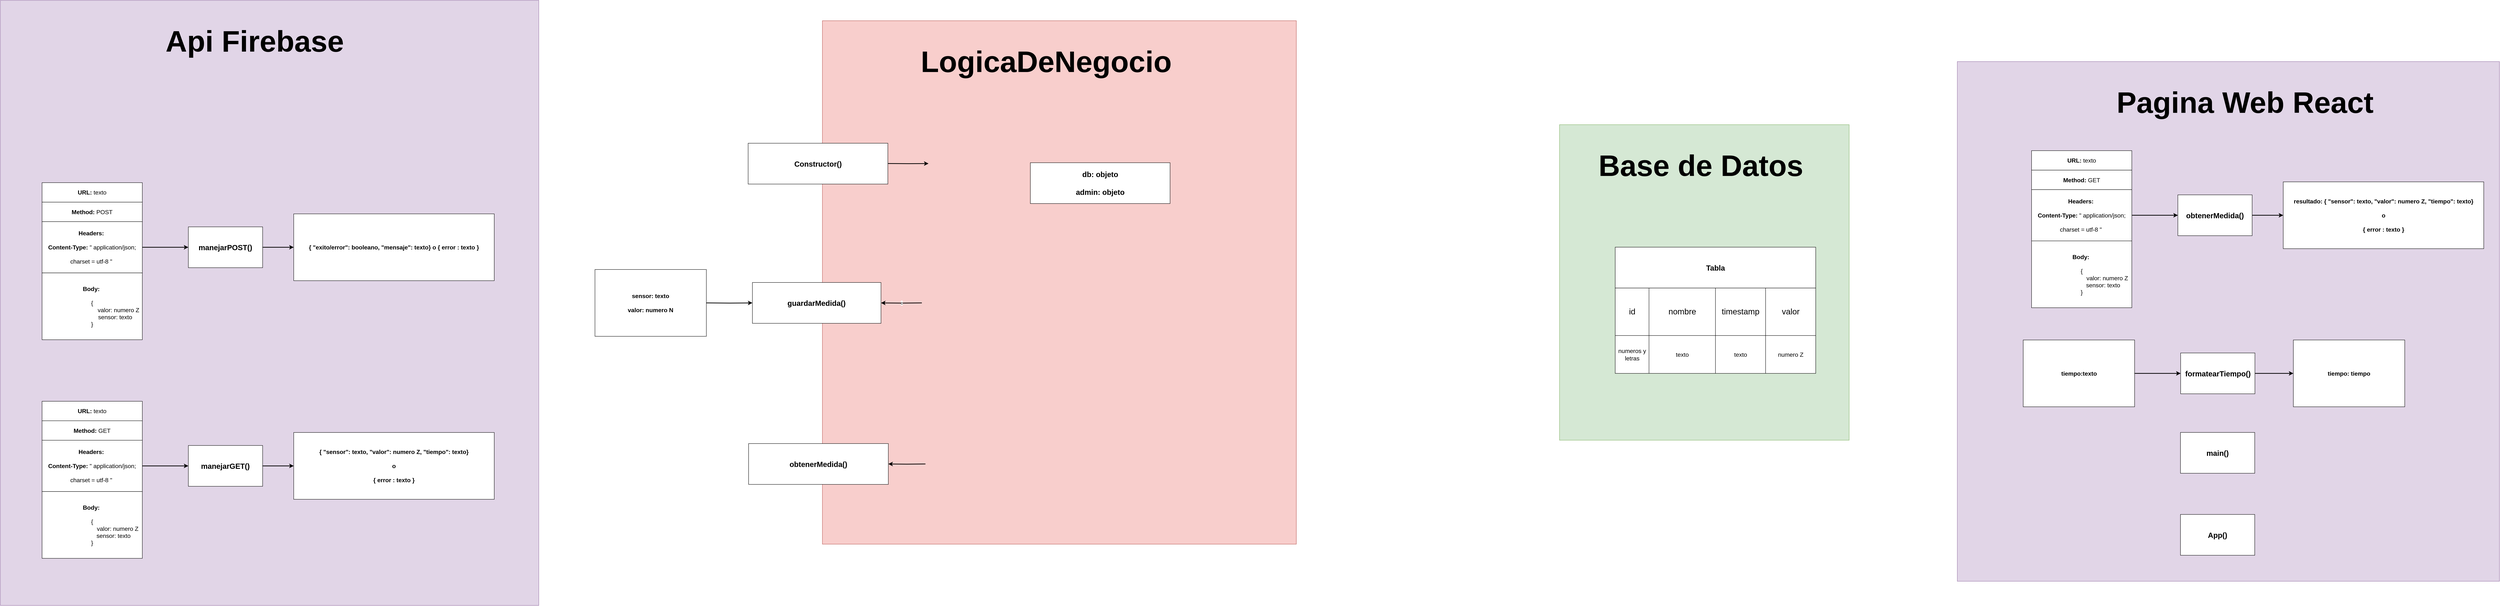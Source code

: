 <mxfile version="28.2.5">
  <diagram name="Página-1" id="UIvxkkAT84L5IX5VxRQ0">
    <mxGraphModel dx="10420" dy="6260" grid="1" gridSize="10" guides="1" tooltips="1" connect="1" arrows="1" fold="1" page="1" pageScale="1" pageWidth="827" pageHeight="1169" math="0" shadow="0">
      <root>
        <mxCell id="0" />
        <mxCell id="1" parent="0" />
        <mxCell id="bLRt8q2Lo7k1l_k3JrD6-1" value="" style="rounded=0;whiteSpace=wrap;html=1;fillColor=#e1d5e7;strokeColor=#9673a6;" vertex="1" parent="1">
          <mxGeometry x="150" y="60" width="1450" height="1630" as="geometry" />
        </mxCell>
        <mxCell id="bLRt8q2Lo7k1l_k3JrD6-2" value="Api Firebase" style="text;html=1;align=center;verticalAlign=middle;whiteSpace=wrap;rounded=0;fontSize=80;fontStyle=1;fontColor=default;labelBackgroundColor=none;" vertex="1" parent="1">
          <mxGeometry x="161.25" y="60" width="1347.5" height="220" as="geometry" />
        </mxCell>
        <mxCell id="bLRt8q2Lo7k1l_k3JrD6-3" style="edgeStyle=orthogonalEdgeStyle;rounded=0;orthogonalLoop=1;jettySize=auto;html=1;strokeWidth=2;exitX=1;exitY=0.5;exitDx=0;exitDy=0;" edge="1" parent="1" source="bLRt8q2Lo7k1l_k3JrD6-8" target="bLRt8q2Lo7k1l_k3JrD6-5">
          <mxGeometry relative="1" as="geometry" />
        </mxCell>
        <mxCell id="bLRt8q2Lo7k1l_k3JrD6-4" style="edgeStyle=orthogonalEdgeStyle;shape=connector;rounded=0;orthogonalLoop=1;jettySize=auto;html=1;entryX=0;entryY=0.5;entryDx=0;entryDy=0;strokeColor=default;strokeWidth=2;align=center;verticalAlign=middle;fontFamily=Helvetica;fontSize=11;fontColor=default;labelBackgroundColor=default;endArrow=classic;" edge="1" parent="1" source="bLRt8q2Lo7k1l_k3JrD6-5" target="bLRt8q2Lo7k1l_k3JrD6-10">
          <mxGeometry relative="1" as="geometry" />
        </mxCell>
        <mxCell id="bLRt8q2Lo7k1l_k3JrD6-5" value="manejarPOST()" style="rounded=0;whiteSpace=wrap;html=1;fontSize=20;fontStyle=1" vertex="1" parent="1">
          <mxGeometry x="656.25" y="670.14" width="200" height="110" as="geometry" />
        </mxCell>
        <mxCell id="bLRt8q2Lo7k1l_k3JrD6-6" value="&lt;div style=&quot;line-height: 19px; white-space: pre;&quot;&gt;&lt;b&gt;URL: &lt;/b&gt;texto&lt;/div&gt;" style="rounded=0;whiteSpace=wrap;html=1;fontSize=16;fontColor=default;fontFamily=Helvetica;" vertex="1" parent="1">
          <mxGeometry x="262.25" y="551.07" width="270" height="52.5" as="geometry" />
        </mxCell>
        <mxCell id="bLRt8q2Lo7k1l_k3JrD6-7" value="&lt;div style=&quot;line-height: 19px; white-space: pre;&quot;&gt;&lt;b&gt;Method: &lt;/b&gt;POST&lt;/div&gt;" style="rounded=0;whiteSpace=wrap;html=1;fontSize=16;fontColor=default;fontFamily=Helvetica;" vertex="1" parent="1">
          <mxGeometry x="262.25" y="603.57" width="270" height="52.5" as="geometry" />
        </mxCell>
        <mxCell id="bLRt8q2Lo7k1l_k3JrD6-8" value="&lt;div style=&quot;line-height: 19px; white-space: pre;&quot;&gt;&lt;b&gt;Headers: &lt;/b&gt;&lt;/div&gt;&lt;div style=&quot;line-height: 19px; white-space: pre;&quot;&gt;&lt;b&gt;&lt;br&gt;&lt;/b&gt;&lt;/div&gt;&lt;div style=&quot;line-height: 19px; white-space: pre;&quot;&gt;&lt;b&gt;Content-Type: &lt;/b&gt;&quot; application/json;&lt;/div&gt;&lt;div style=&quot;line-height: 19px; white-space: pre;&quot;&gt;&lt;br&gt;&lt;/div&gt;&lt;div style=&quot;line-height: 19px; white-space: pre;&quot;&gt;charset = utf-8 &quot; &lt;/div&gt;" style="rounded=0;whiteSpace=wrap;html=1;fontSize=16;fontColor=default;fontFamily=Helvetica;" vertex="1" parent="1">
          <mxGeometry x="262.25" y="656.07" width="270" height="138.13" as="geometry" />
        </mxCell>
        <mxCell id="bLRt8q2Lo7k1l_k3JrD6-9" value="&lt;div style=&quot;line-height: 19px; white-space: pre;&quot;&gt;&lt;span&gt;&lt;b style=&quot;&quot;&gt;Body: &lt;/b&gt;&lt;/span&gt;&lt;/div&gt;&lt;div style=&quot;line-height: 19px; white-space: pre;&quot;&gt;&lt;span&gt;&lt;b style=&quot;&quot;&gt;&lt;br&gt;&lt;/b&gt;&lt;/span&gt;&lt;/div&gt;&lt;div style=&quot;line-height: 19px; white-space: pre;&quot;&gt;&lt;span&gt;{&lt;/span&gt;&lt;/div&gt;&lt;div style=&quot;line-height: 19px; white-space: pre;&quot;&gt;&lt;span&gt;&lt;span style=&quot;white-space: pre;&quot;&gt;&#x9;&lt;span style=&quot;white-space: pre;&quot;&gt;&#x9;&lt;span style=&quot;white-space: pre;&quot;&gt;&#x9;&lt;/span&gt;        &lt;/span&gt;v&lt;/span&gt;alor: numero Z&lt;br&gt;&lt;/span&gt;&lt;/div&gt;&lt;div style=&quot;line-height: 19px; white-space: pre;&quot;&gt;&lt;span&gt;&lt;span style=&quot;white-space: pre;&quot;&gt;&#x9;&lt;/span&gt;&lt;span style=&quot;white-space: pre;&quot;&gt;&#x9;&lt;/span&gt;&lt;span style=&quot;white-space: pre;&quot;&gt;&#x9;&lt;/span&gt;    sensor: texto&lt;/span&gt;&lt;/div&gt;&lt;div style=&quot;line-height: 19px; white-space: pre;&quot;&gt;&lt;span style=&quot;background-color: transparent; color: light-dark(rgb(0, 0, 0), rgb(255, 255, 255));&quot;&gt;}&lt;/span&gt;&lt;/div&gt;" style="rounded=0;whiteSpace=wrap;html=1;fontSize=16;fontColor=default;fontFamily=Helvetica;align=center;" vertex="1" parent="1">
          <mxGeometry x="262.25" y="794.2" width="270" height="180" as="geometry" />
        </mxCell>
        <mxCell id="bLRt8q2Lo7k1l_k3JrD6-10" value="&lt;div style=&quot;line-height: 19px; white-space: pre;&quot;&gt;&lt;b&gt;{ &quot;exito/error&quot;: booleano, &quot;mensaje&quot;: texto} o &lt;/b&gt;&lt;b style=&quot;background-color: transparent; color: light-dark(rgb(0, 0, 0), rgb(255, 255, 255));&quot;&gt;{ error : texto }&lt;/b&gt;&lt;/div&gt;" style="rounded=0;whiteSpace=wrap;html=1;fontSize=16;fontColor=default;fontFamily=Helvetica;align=center;" vertex="1" parent="1">
          <mxGeometry x="940" y="635.14" width="540" height="180" as="geometry" />
        </mxCell>
        <mxCell id="bLRt8q2Lo7k1l_k3JrD6-11" style="edgeStyle=orthogonalEdgeStyle;rounded=0;orthogonalLoop=1;jettySize=auto;html=1;strokeWidth=2;exitX=1;exitY=0.5;exitDx=0;exitDy=0;" edge="1" parent="1" source="bLRt8q2Lo7k1l_k3JrD6-16" target="bLRt8q2Lo7k1l_k3JrD6-13">
          <mxGeometry relative="1" as="geometry" />
        </mxCell>
        <mxCell id="bLRt8q2Lo7k1l_k3JrD6-12" style="edgeStyle=orthogonalEdgeStyle;shape=connector;rounded=0;orthogonalLoop=1;jettySize=auto;html=1;entryX=0;entryY=0.5;entryDx=0;entryDy=0;strokeColor=default;strokeWidth=2;align=center;verticalAlign=middle;fontFamily=Helvetica;fontSize=11;fontColor=default;labelBackgroundColor=default;endArrow=classic;" edge="1" parent="1" source="bLRt8q2Lo7k1l_k3JrD6-13" target="bLRt8q2Lo7k1l_k3JrD6-18">
          <mxGeometry relative="1" as="geometry" />
        </mxCell>
        <mxCell id="bLRt8q2Lo7k1l_k3JrD6-13" value="manejarGET()" style="rounded=0;whiteSpace=wrap;html=1;fontSize=20;fontStyle=1" vertex="1" parent="1">
          <mxGeometry x="656.25" y="1259.07" width="200" height="110" as="geometry" />
        </mxCell>
        <mxCell id="bLRt8q2Lo7k1l_k3JrD6-14" value="&lt;div style=&quot;line-height: 19px; white-space: pre;&quot;&gt;&lt;b&gt;URL: &lt;/b&gt;texto&lt;/div&gt;" style="rounded=0;whiteSpace=wrap;html=1;fontSize=16;fontColor=default;fontFamily=Helvetica;" vertex="1" parent="1">
          <mxGeometry x="262.25" y="1140" width="270" height="52.5" as="geometry" />
        </mxCell>
        <mxCell id="bLRt8q2Lo7k1l_k3JrD6-15" value="&lt;div style=&quot;line-height: 19px; white-space: pre;&quot;&gt;&lt;b&gt;Method: &lt;/b&gt;GET&lt;/div&gt;" style="rounded=0;whiteSpace=wrap;html=1;fontSize=16;fontColor=default;fontFamily=Helvetica;" vertex="1" parent="1">
          <mxGeometry x="262.25" y="1192.5" width="270" height="52.5" as="geometry" />
        </mxCell>
        <mxCell id="bLRt8q2Lo7k1l_k3JrD6-16" value="&lt;div style=&quot;line-height: 19px; white-space: pre;&quot;&gt;&lt;b&gt;Headers: &lt;/b&gt;&lt;/div&gt;&lt;div style=&quot;line-height: 19px; white-space: pre;&quot;&gt;&lt;b&gt;&lt;br&gt;&lt;/b&gt;&lt;/div&gt;&lt;div style=&quot;line-height: 19px; white-space: pre;&quot;&gt;&lt;b&gt;Content-Type: &lt;/b&gt;&quot; application/json;&lt;/div&gt;&lt;div style=&quot;line-height: 19px; white-space: pre;&quot;&gt;&lt;br&gt;&lt;/div&gt;&lt;div style=&quot;line-height: 19px; white-space: pre;&quot;&gt;charset = utf-8 &quot; &lt;/div&gt;" style="rounded=0;whiteSpace=wrap;html=1;fontSize=16;fontColor=default;fontFamily=Helvetica;" vertex="1" parent="1">
          <mxGeometry x="262.25" y="1245" width="270" height="138.13" as="geometry" />
        </mxCell>
        <mxCell id="bLRt8q2Lo7k1l_k3JrD6-17" value="&lt;div style=&quot;line-height: 19px; white-space: pre;&quot;&gt;&lt;span&gt;&lt;b style=&quot;&quot;&gt;Body: &lt;/b&gt;&lt;/span&gt;&lt;/div&gt;&lt;div style=&quot;line-height: 19px; white-space: pre;&quot;&gt;&lt;span&gt;&lt;b style=&quot;&quot;&gt;&lt;br&gt;&lt;/b&gt;&lt;/span&gt;&lt;/div&gt;&lt;div style=&quot;line-height: 19px; white-space: pre;&quot;&gt;&lt;div style=&quot;line-height: 19px;&quot;&gt;{&lt;/div&gt;&lt;div style=&quot;line-height: 19px;&quot;&gt;&#x9;&#x9;&#x9;       valor: numero Z&lt;br&gt;&lt;/div&gt;&lt;div style=&quot;line-height: 19px;&quot;&gt;&#x9;&#x9;&#x9;  sensor: texto&lt;/div&gt;&lt;div style=&quot;line-height: 19px;&quot;&gt;&lt;span style=&quot;background-color: transparent; color: light-dark(rgb(0, 0, 0), rgb(255, 255, 255));&quot;&gt;}&lt;/span&gt;&lt;/div&gt;&lt;/div&gt;" style="rounded=0;whiteSpace=wrap;html=1;fontSize=16;fontColor=default;fontFamily=Helvetica;align=center;" vertex="1" parent="1">
          <mxGeometry x="262.25" y="1383.13" width="270" height="180" as="geometry" />
        </mxCell>
        <mxCell id="bLRt8q2Lo7k1l_k3JrD6-18" value="&lt;div style=&quot;line-height: 19px; white-space: pre;&quot;&gt;&lt;b&gt;{ &quot;sensor&quot;: texto, &quot;valor&quot;: numero Z, &quot;tiempo&quot;: texto}&lt;/b&gt;&lt;/div&gt;&lt;div style=&quot;line-height: 19px; white-space: pre;&quot;&gt;&lt;b&gt;&lt;br&gt;&lt;/b&gt;&lt;/div&gt;&lt;div style=&quot;line-height: 19px; white-space: pre;&quot;&gt;&lt;b&gt;o&lt;/b&gt;&lt;/div&gt;&lt;div style=&quot;line-height: 19px; white-space: pre;&quot;&gt;&lt;b&gt;&lt;br&gt;&lt;/b&gt;&lt;/div&gt;&lt;div style=&quot;line-height: 19px; white-space: pre;&quot;&gt;&lt;b&gt;{ error : texto }&lt;/b&gt;&lt;/div&gt;" style="rounded=0;whiteSpace=wrap;html=1;fontSize=16;fontColor=default;fontFamily=Helvetica;align=center;" vertex="1" parent="1">
          <mxGeometry x="940" y="1224.07" width="540" height="180" as="geometry" />
        </mxCell>
        <mxCell id="bLRt8q2Lo7k1l_k3JrD6-19" value="" style="rounded=0;whiteSpace=wrap;html=1;fillColor=#f8cecc;strokeColor=#b85450;" vertex="1" parent="1">
          <mxGeometry x="2363.75" y="114.86" width="1276.25" height="1410" as="geometry" />
        </mxCell>
        <mxCell id="bLRt8q2Lo7k1l_k3JrD6-20" value="LogicaDeNegocio" style="text;html=1;align=center;verticalAlign=middle;whiteSpace=wrap;rounded=0;fontSize=80;fontStyle=1;fontColor=default;labelBackgroundColor=none;fontFamily=Helvetica;" vertex="1" parent="1">
          <mxGeometry x="2246.25" y="114.86" width="1441.25" height="220" as="geometry" />
        </mxCell>
        <mxCell id="bLRt8q2Lo7k1l_k3JrD6-21" style="edgeStyle=orthogonalEdgeStyle;rounded=0;orthogonalLoop=1;jettySize=auto;html=1;strokeWidth=2;exitX=1;exitY=0.5;exitDx=0;exitDy=0;" edge="1" parent="1" target="bLRt8q2Lo7k1l_k3JrD6-23">
          <mxGeometry relative="1" as="geometry">
            <mxPoint x="2051.25" y="874.995" as="sourcePoint" />
          </mxGeometry>
        </mxCell>
        <mxCell id="bLRt8q2Lo7k1l_k3JrD6-22" value="c" style="edgeStyle=orthogonalEdgeStyle;shape=connector;rounded=0;orthogonalLoop=1;jettySize=auto;html=1;strokeColor=default;strokeWidth=2;align=center;verticalAlign=middle;fontFamily=Helvetica;fontSize=11;fontColor=default;labelBackgroundColor=default;endArrow=classic;" edge="1" parent="1" target="bLRt8q2Lo7k1l_k3JrD6-23">
          <mxGeometry relative="1" as="geometry">
            <mxPoint x="2631.5" y="875.0" as="sourcePoint" />
          </mxGeometry>
        </mxCell>
        <mxCell id="bLRt8q2Lo7k1l_k3JrD6-23" value="guardarMedida()" style="rounded=0;whiteSpace=wrap;html=1;fontSize=20;fontStyle=1" vertex="1" parent="1">
          <mxGeometry x="2175.25" y="820" width="346.25" height="110" as="geometry" />
        </mxCell>
        <mxCell id="bLRt8q2Lo7k1l_k3JrD6-24" value="&lt;div style=&quot;line-height: 19px; white-space: pre;&quot;&gt;&lt;b&gt;sensor: texto&lt;/b&gt;&lt;/div&gt;&lt;div style=&quot;line-height: 19px; white-space: pre;&quot;&gt;&lt;b&gt;&lt;br&gt;&lt;/b&gt;&lt;/div&gt;&lt;div style=&quot;line-height: 19px; white-space: pre;&quot;&gt;&lt;b&gt;valor: numero N&lt;/b&gt;&lt;/div&gt;" style="rounded=0;whiteSpace=wrap;html=1;fontSize=16;fontColor=default;fontFamily=Helvetica;align=center;" vertex="1" parent="1">
          <mxGeometry x="1751.25" y="785" width="300" height="180" as="geometry" />
        </mxCell>
        <mxCell id="bLRt8q2Lo7k1l_k3JrD6-25" style="edgeStyle=orthogonalEdgeStyle;shape=connector;rounded=0;orthogonalLoop=1;jettySize=auto;html=1;strokeColor=default;strokeWidth=2;align=center;verticalAlign=middle;fontFamily=Helvetica;fontSize=11;fontColor=default;labelBackgroundColor=default;endArrow=classic;" edge="1" parent="1" target="bLRt8q2Lo7k1l_k3JrD6-26">
          <mxGeometry relative="1" as="geometry">
            <mxPoint x="2641.25" y="1308.93" as="sourcePoint" />
          </mxGeometry>
        </mxCell>
        <mxCell id="bLRt8q2Lo7k1l_k3JrD6-26" value="obtenerMedida()" style="rounded=0;whiteSpace=wrap;html=1;fontSize=20;fontStyle=1" vertex="1" parent="1">
          <mxGeometry x="2165" y="1253.93" width="376.25" height="110" as="geometry" />
        </mxCell>
        <mxCell id="bLRt8q2Lo7k1l_k3JrD6-27" value="" style="rounded=0;whiteSpace=wrap;html=1;fillColor=#d5e8d4;strokeColor=#82b366;" vertex="1" parent="1">
          <mxGeometry x="4348.75" y="394.86" width="780" height="850" as="geometry" />
        </mxCell>
        <mxCell id="bLRt8q2Lo7k1l_k3JrD6-28" value="" style="shape=table;startSize=0;container=1;collapsible=0;childLayout=tableLayout;fontFamily=Helvetica;fontSize=11;fontColor=default;labelBackgroundColor=default;" vertex="1" parent="1">
          <mxGeometry x="4498.75" y="834.86" width="540" height="230" as="geometry" />
        </mxCell>
        <mxCell id="bLRt8q2Lo7k1l_k3JrD6-29" value="" style="shape=tableRow;horizontal=0;startSize=0;swimlaneHead=0;swimlaneBody=0;strokeColor=inherit;top=0;left=0;bottom=0;right=0;collapsible=0;dropTarget=0;fillColor=none;points=[[0,0.5],[1,0.5]];portConstraint=eastwest;fontFamily=Helvetica;fontSize=22;fontColor=default;labelBackgroundColor=default;" vertex="1" parent="bLRt8q2Lo7k1l_k3JrD6-28">
          <mxGeometry width="540" height="128" as="geometry" />
        </mxCell>
        <mxCell id="bLRt8q2Lo7k1l_k3JrD6-30" value="&lt;font style=&quot;font-size: 22px;&quot;&gt;id&lt;/font&gt;" style="shape=partialRectangle;html=1;whiteSpace=wrap;connectable=0;strokeColor=inherit;overflow=hidden;fillColor=none;top=0;left=0;bottom=0;right=0;pointerEvents=1;fontFamily=Helvetica;fontSize=11;fontColor=default;labelBackgroundColor=default;" vertex="1" parent="bLRt8q2Lo7k1l_k3JrD6-29">
          <mxGeometry width="91" height="128" as="geometry">
            <mxRectangle width="91" height="128" as="alternateBounds" />
          </mxGeometry>
        </mxCell>
        <mxCell id="bLRt8q2Lo7k1l_k3JrD6-31" value="nombre" style="shape=partialRectangle;html=1;whiteSpace=wrap;connectable=0;strokeColor=inherit;overflow=hidden;fillColor=none;top=0;left=0;bottom=0;right=0;pointerEvents=1;fontFamily=Helvetica;fontSize=22;fontColor=default;labelBackgroundColor=default;" vertex="1" parent="bLRt8q2Lo7k1l_k3JrD6-29">
          <mxGeometry x="91" width="179" height="128" as="geometry">
            <mxRectangle width="179" height="128" as="alternateBounds" />
          </mxGeometry>
        </mxCell>
        <mxCell id="bLRt8q2Lo7k1l_k3JrD6-32" value="timestamp" style="shape=partialRectangle;html=1;whiteSpace=wrap;connectable=0;strokeColor=inherit;overflow=hidden;fillColor=none;top=0;left=0;bottom=0;right=0;pointerEvents=1;fontFamily=Helvetica;fontSize=22;fontColor=default;labelBackgroundColor=default;" vertex="1" parent="bLRt8q2Lo7k1l_k3JrD6-29">
          <mxGeometry x="270" width="135" height="128" as="geometry">
            <mxRectangle width="135" height="128" as="alternateBounds" />
          </mxGeometry>
        </mxCell>
        <mxCell id="bLRt8q2Lo7k1l_k3JrD6-33" value="valor" style="shape=partialRectangle;html=1;whiteSpace=wrap;connectable=0;strokeColor=inherit;overflow=hidden;fillColor=none;top=0;left=0;bottom=0;right=0;pointerEvents=1;fontFamily=Helvetica;fontSize=22;fontColor=default;labelBackgroundColor=default;" vertex="1" parent="bLRt8q2Lo7k1l_k3JrD6-29">
          <mxGeometry x="405" width="135" height="128" as="geometry">
            <mxRectangle width="135" height="128" as="alternateBounds" />
          </mxGeometry>
        </mxCell>
        <mxCell id="bLRt8q2Lo7k1l_k3JrD6-34" style="shape=tableRow;horizontal=0;startSize=0;swimlaneHead=0;swimlaneBody=0;strokeColor=inherit;top=0;left=0;bottom=0;right=0;collapsible=0;dropTarget=0;fillColor=none;points=[[0,0.5],[1,0.5]];portConstraint=eastwest;fontFamily=Helvetica;fontSize=11;fontColor=default;labelBackgroundColor=default;" vertex="1" parent="bLRt8q2Lo7k1l_k3JrD6-28">
          <mxGeometry y="128" width="540" height="102" as="geometry" />
        </mxCell>
        <mxCell id="bLRt8q2Lo7k1l_k3JrD6-35" value="numeros y letras" style="shape=partialRectangle;html=1;whiteSpace=wrap;connectable=0;strokeColor=inherit;overflow=hidden;fillColor=none;top=0;left=0;bottom=0;right=0;pointerEvents=1;fontFamily=Helvetica;fontSize=16;fontColor=default;labelBackgroundColor=default;" vertex="1" parent="bLRt8q2Lo7k1l_k3JrD6-34">
          <mxGeometry width="91" height="102" as="geometry">
            <mxRectangle width="91" height="102" as="alternateBounds" />
          </mxGeometry>
        </mxCell>
        <mxCell id="bLRt8q2Lo7k1l_k3JrD6-36" value="texto" style="shape=partialRectangle;html=1;whiteSpace=wrap;connectable=0;strokeColor=inherit;overflow=hidden;fillColor=none;top=0;left=0;bottom=0;right=0;pointerEvents=1;fontFamily=Helvetica;fontSize=16;fontColor=default;labelBackgroundColor=default;" vertex="1" parent="bLRt8q2Lo7k1l_k3JrD6-34">
          <mxGeometry x="91" width="179" height="102" as="geometry">
            <mxRectangle width="179" height="102" as="alternateBounds" />
          </mxGeometry>
        </mxCell>
        <mxCell id="bLRt8q2Lo7k1l_k3JrD6-37" value="texto" style="shape=partialRectangle;html=1;whiteSpace=wrap;connectable=0;strokeColor=inherit;overflow=hidden;fillColor=none;top=0;left=0;bottom=0;right=0;pointerEvents=1;fontFamily=Helvetica;fontSize=16;fontColor=default;labelBackgroundColor=default;" vertex="1" parent="bLRt8q2Lo7k1l_k3JrD6-34">
          <mxGeometry x="270" width="135" height="102" as="geometry">
            <mxRectangle width="135" height="102" as="alternateBounds" />
          </mxGeometry>
        </mxCell>
        <mxCell id="bLRt8q2Lo7k1l_k3JrD6-38" value="numero Z" style="shape=partialRectangle;html=1;whiteSpace=wrap;connectable=0;strokeColor=inherit;overflow=hidden;fillColor=none;top=0;left=0;bottom=0;right=0;pointerEvents=1;fontFamily=Helvetica;fontSize=16;fontColor=default;labelBackgroundColor=default;" vertex="1" parent="bLRt8q2Lo7k1l_k3JrD6-34">
          <mxGeometry x="405" width="135" height="102" as="geometry">
            <mxRectangle width="135" height="102" as="alternateBounds" />
          </mxGeometry>
        </mxCell>
        <mxCell id="bLRt8q2Lo7k1l_k3JrD6-39" value="Base de Datos" style="text;html=1;align=center;verticalAlign=middle;whiteSpace=wrap;rounded=0;fontSize=80;fontStyle=1;fontColor=default;labelBackgroundColor=none;fontFamily=Helvetica;" vertex="1" parent="1">
          <mxGeometry x="4348.75" y="394.86" width="761.25" height="220" as="geometry" />
        </mxCell>
        <mxCell id="bLRt8q2Lo7k1l_k3JrD6-40" value="Tabla" style="rounded=0;whiteSpace=wrap;html=1;fontSize=20;fontStyle=1" vertex="1" parent="1">
          <mxGeometry x="4498.75" y="724.86" width="540" height="110" as="geometry" />
        </mxCell>
        <mxCell id="bLRt8q2Lo7k1l_k3JrD6-41" value="" style="rounded=0;whiteSpace=wrap;html=1;fillColor=#e1d5e7;strokeColor=#9673a6;" vertex="1" parent="1">
          <mxGeometry x="5420" y="224.86" width="1460" height="1400" as="geometry" />
        </mxCell>
        <mxCell id="bLRt8q2Lo7k1l_k3JrD6-42" value="Pagina Web React" style="text;html=1;align=center;verticalAlign=middle;whiteSpace=wrap;rounded=0;fontSize=80;fontStyle=1;fontColor=default;labelBackgroundColor=none;" vertex="1" parent="1">
          <mxGeometry x="5521.25" y="224.86" width="1347.5" height="220" as="geometry" />
        </mxCell>
        <mxCell id="bLRt8q2Lo7k1l_k3JrD6-43" value="main()" style="rounded=0;whiteSpace=wrap;html=1;fontSize=20;fontStyle=1" vertex="1" parent="1">
          <mxGeometry x="6021" y="1223.93" width="200" height="110" as="geometry" />
        </mxCell>
        <mxCell id="bLRt8q2Lo7k1l_k3JrD6-44" style="edgeStyle=orthogonalEdgeStyle;rounded=0;orthogonalLoop=1;jettySize=auto;html=1;strokeWidth=2;exitX=1;exitY=0.5;exitDx=0;exitDy=0;" edge="1" parent="1" source="bLRt8q2Lo7k1l_k3JrD6-49" target="bLRt8q2Lo7k1l_k3JrD6-46">
          <mxGeometry relative="1" as="geometry" />
        </mxCell>
        <mxCell id="bLRt8q2Lo7k1l_k3JrD6-45" style="edgeStyle=orthogonalEdgeStyle;shape=connector;rounded=0;orthogonalLoop=1;jettySize=auto;html=1;entryX=0;entryY=0.5;entryDx=0;entryDy=0;strokeColor=default;strokeWidth=2;align=center;verticalAlign=middle;fontFamily=Helvetica;fontSize=11;fontColor=default;labelBackgroundColor=default;endArrow=classic;" edge="1" parent="1" source="bLRt8q2Lo7k1l_k3JrD6-46" target="bLRt8q2Lo7k1l_k3JrD6-51">
          <mxGeometry relative="1" as="geometry" />
        </mxCell>
        <mxCell id="bLRt8q2Lo7k1l_k3JrD6-46" value="obtenerMedida()" style="rounded=0;whiteSpace=wrap;html=1;fontSize=20;fontStyle=1" vertex="1" parent="1">
          <mxGeometry x="6014" y="583.93" width="200" height="110" as="geometry" />
        </mxCell>
        <mxCell id="bLRt8q2Lo7k1l_k3JrD6-47" value="&lt;div style=&quot;line-height: 19px; white-space: pre;&quot;&gt;&lt;b&gt;URL: &lt;/b&gt;texto&lt;/div&gt;" style="rounded=0;whiteSpace=wrap;html=1;fontSize=16;fontColor=default;fontFamily=Helvetica;" vertex="1" parent="1">
          <mxGeometry x="5620" y="464.86" width="270" height="52.5" as="geometry" />
        </mxCell>
        <mxCell id="bLRt8q2Lo7k1l_k3JrD6-48" value="&lt;div style=&quot;line-height: 19px; white-space: pre;&quot;&gt;&lt;b&gt;Method: &lt;/b&gt;GET&lt;/div&gt;" style="rounded=0;whiteSpace=wrap;html=1;fontSize=16;fontColor=default;fontFamily=Helvetica;" vertex="1" parent="1">
          <mxGeometry x="5620" y="517.36" width="270" height="52.5" as="geometry" />
        </mxCell>
        <mxCell id="bLRt8q2Lo7k1l_k3JrD6-49" value="&lt;div style=&quot;line-height: 19px; white-space: pre;&quot;&gt;&lt;b&gt;Headers: &lt;/b&gt;&lt;/div&gt;&lt;div style=&quot;line-height: 19px; white-space: pre;&quot;&gt;&lt;b&gt;&lt;br&gt;&lt;/b&gt;&lt;/div&gt;&lt;div style=&quot;line-height: 19px; white-space: pre;&quot;&gt;&lt;b&gt;Content-Type: &lt;/b&gt;&quot; application/json;&lt;/div&gt;&lt;div style=&quot;line-height: 19px; white-space: pre;&quot;&gt;&lt;br&gt;&lt;/div&gt;&lt;div style=&quot;line-height: 19px; white-space: pre;&quot;&gt;charset = utf-8 &quot; &lt;/div&gt;" style="rounded=0;whiteSpace=wrap;html=1;fontSize=16;fontColor=default;fontFamily=Helvetica;" vertex="1" parent="1">
          <mxGeometry x="5620" y="569.86" width="270" height="138.13" as="geometry" />
        </mxCell>
        <mxCell id="bLRt8q2Lo7k1l_k3JrD6-50" value="&lt;div style=&quot;line-height: 19px; white-space: pre;&quot;&gt;&lt;span&gt;&lt;b style=&quot;&quot;&gt;Body: &lt;/b&gt;&lt;/span&gt;&lt;/div&gt;&lt;div style=&quot;line-height: 19px; white-space: pre;&quot;&gt;&lt;span&gt;&lt;b style=&quot;&quot;&gt;&lt;br&gt;&lt;/b&gt;&lt;/span&gt;&lt;/div&gt;&lt;div style=&quot;line-height: 19px; white-space: pre;&quot;&gt;&lt;div style=&quot;line-height: 19px;&quot;&gt;{&lt;/div&gt;&lt;div style=&quot;line-height: 19px;&quot;&gt;&#x9;&#x9;&#x9;       valor: numero Z&lt;br&gt;&lt;/div&gt;&lt;div style=&quot;line-height: 19px;&quot;&gt;&#x9;&#x9;&#x9;  sensor: texto&lt;/div&gt;&lt;div style=&quot;line-height: 19px;&quot;&gt;&lt;span style=&quot;background-color: transparent; color: light-dark(rgb(0, 0, 0), rgb(255, 255, 255));&quot;&gt;}&lt;/span&gt;&lt;/div&gt;&lt;/div&gt;" style="rounded=0;whiteSpace=wrap;html=1;fontSize=16;fontColor=default;fontFamily=Helvetica;align=center;" vertex="1" parent="1">
          <mxGeometry x="5620" y="707.99" width="270" height="180" as="geometry" />
        </mxCell>
        <mxCell id="bLRt8q2Lo7k1l_k3JrD6-51" value="&lt;div style=&quot;line-height: 19px; white-space: pre;&quot;&gt;&lt;b&gt;resultado: { &quot;sensor&quot;: texto, &quot;valor&quot;: numero Z, &quot;tiempo&quot;: texto}&lt;/b&gt;&lt;/div&gt;&lt;div style=&quot;line-height: 19px; white-space: pre;&quot;&gt;&lt;b&gt;&lt;br&gt;&lt;/b&gt;&lt;/div&gt;&lt;div style=&quot;line-height: 19px; white-space: pre;&quot;&gt;&lt;b&gt;o&lt;/b&gt;&lt;/div&gt;&lt;div style=&quot;line-height: 19px; white-space: pre;&quot;&gt;&lt;b&gt;&lt;br&gt;&lt;/b&gt;&lt;/div&gt;&lt;div style=&quot;line-height: 19px; white-space: pre;&quot;&gt;&lt;b&gt;{ error : texto }&lt;/b&gt;&lt;/div&gt;" style="rounded=0;whiteSpace=wrap;html=1;fontSize=16;fontColor=default;fontFamily=Helvetica;align=center;" vertex="1" parent="1">
          <mxGeometry x="6297.75" y="548.93" width="540" height="180" as="geometry" />
        </mxCell>
        <mxCell id="bLRt8q2Lo7k1l_k3JrD6-52" style="edgeStyle=orthogonalEdgeStyle;shape=connector;rounded=0;orthogonalLoop=1;jettySize=auto;html=1;entryX=0;entryY=0.5;entryDx=0;entryDy=0;strokeColor=default;strokeWidth=2;align=center;verticalAlign=middle;fontFamily=Helvetica;fontSize=11;fontColor=default;labelBackgroundColor=default;endArrow=classic;" edge="1" parent="1" source="bLRt8q2Lo7k1l_k3JrD6-53" target="bLRt8q2Lo7k1l_k3JrD6-55">
          <mxGeometry relative="1" as="geometry" />
        </mxCell>
        <mxCell id="bLRt8q2Lo7k1l_k3JrD6-53" value="&lt;div style=&quot;line-height: 19px; white-space: pre;&quot;&gt;&lt;b&gt;tiempo:texto&lt;/b&gt;&lt;/div&gt;" style="rounded=0;whiteSpace=wrap;html=1;fontSize=16;fontColor=default;fontFamily=Helvetica;align=center;strokeColor=default;verticalAlign=middle;fillColor=default;" vertex="1" parent="1">
          <mxGeometry x="5597.5" y="974.86" width="300" height="180" as="geometry" />
        </mxCell>
        <mxCell id="bLRt8q2Lo7k1l_k3JrD6-54" style="edgeStyle=orthogonalEdgeStyle;shape=connector;rounded=0;orthogonalLoop=1;jettySize=auto;html=1;entryX=0;entryY=0.5;entryDx=0;entryDy=0;strokeColor=default;strokeWidth=2;align=center;verticalAlign=middle;fontFamily=Helvetica;fontSize=11;fontColor=default;labelBackgroundColor=default;endArrow=classic;" edge="1" parent="1" source="bLRt8q2Lo7k1l_k3JrD6-55" target="bLRt8q2Lo7k1l_k3JrD6-56">
          <mxGeometry relative="1" as="geometry" />
        </mxCell>
        <mxCell id="bLRt8q2Lo7k1l_k3JrD6-55" value="formatearTiempo()" style="rounded=0;whiteSpace=wrap;html=1;fontSize=20;fontStyle=1" vertex="1" parent="1">
          <mxGeometry x="6021.5" y="1009.86" width="200" height="110" as="geometry" />
        </mxCell>
        <mxCell id="bLRt8q2Lo7k1l_k3JrD6-56" value="&lt;div style=&quot;line-height: 19px; white-space: pre;&quot;&gt;&lt;b&gt;tiempo: tiempo&lt;/b&gt;&lt;/div&gt;" style="rounded=0;whiteSpace=wrap;html=1;fontSize=16;fontColor=default;fontFamily=Helvetica;align=center;strokeColor=default;verticalAlign=middle;fillColor=default;" vertex="1" parent="1">
          <mxGeometry x="6325" y="974.86" width="300" height="180" as="geometry" />
        </mxCell>
        <mxCell id="bLRt8q2Lo7k1l_k3JrD6-57" value="App()" style="rounded=0;whiteSpace=wrap;html=1;fontSize=20;fontStyle=1" vertex="1" parent="1">
          <mxGeometry x="6021" y="1444.86" width="200" height="110" as="geometry" />
        </mxCell>
        <mxCell id="bLRt8q2Lo7k1l_k3JrD6-58" value="Constructor()" style="rounded=0;whiteSpace=wrap;html=1;fontSize=20;fontStyle=1" vertex="1" parent="1">
          <mxGeometry x="2163.75" y="444.86" width="376.25" height="110" as="geometry" />
        </mxCell>
        <mxCell id="bLRt8q2Lo7k1l_k3JrD6-59" value="db: objeto&lt;div&gt;&lt;br&gt;&lt;/div&gt;&lt;div&gt;admin: objeto&lt;/div&gt;" style="rounded=0;whiteSpace=wrap;html=1;fontSize=20;fontStyle=1" vertex="1" parent="1">
          <mxGeometry x="2923.75" y="497.36" width="376.25" height="110" as="geometry" />
        </mxCell>
        <mxCell id="bLRt8q2Lo7k1l_k3JrD6-60" value="" style="edgeStyle=orthogonalEdgeStyle;shape=connector;rounded=0;orthogonalLoop=1;jettySize=auto;html=1;strokeColor=default;strokeWidth=2;align=center;verticalAlign=middle;fontFamily=Helvetica;fontSize=11;fontColor=default;labelBackgroundColor=default;endArrow=classic;" edge="1" parent="1">
          <mxGeometry relative="1" as="geometry">
            <mxPoint x="2540" y="499.44" as="sourcePoint" />
            <mxPoint x="2649.5" y="499.58" as="targetPoint" />
          </mxGeometry>
        </mxCell>
      </root>
    </mxGraphModel>
  </diagram>
</mxfile>
